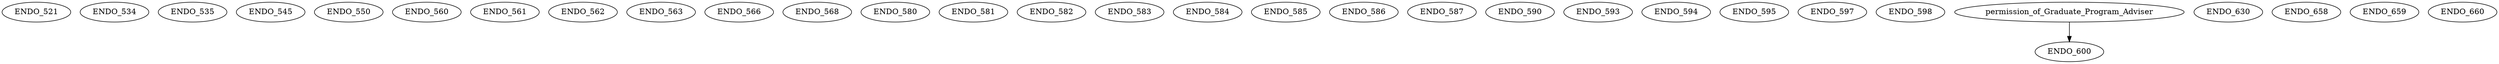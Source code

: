 digraph G {
    ENDO_521;
    ENDO_534;
    ENDO_535;
    ENDO_545;
    ENDO_550;
    ENDO_560;
    ENDO_561;
    ENDO_562;
    ENDO_563;
    ENDO_566;
    ENDO_568;
    ENDO_580;
    ENDO_581;
    ENDO_582;
    ENDO_583;
    ENDO_584;
    ENDO_585;
    ENDO_586;
    ENDO_587;
    ENDO_590;
    ENDO_593;
    ENDO_594;
    ENDO_595;
    ENDO_597;
    ENDO_598;
    edge [color=black];
    permission_of_Graduate_Program_Adviser -> ENDO_600;
    ENDO_630;
    ENDO_658;
    ENDO_659;
    ENDO_660;
}
